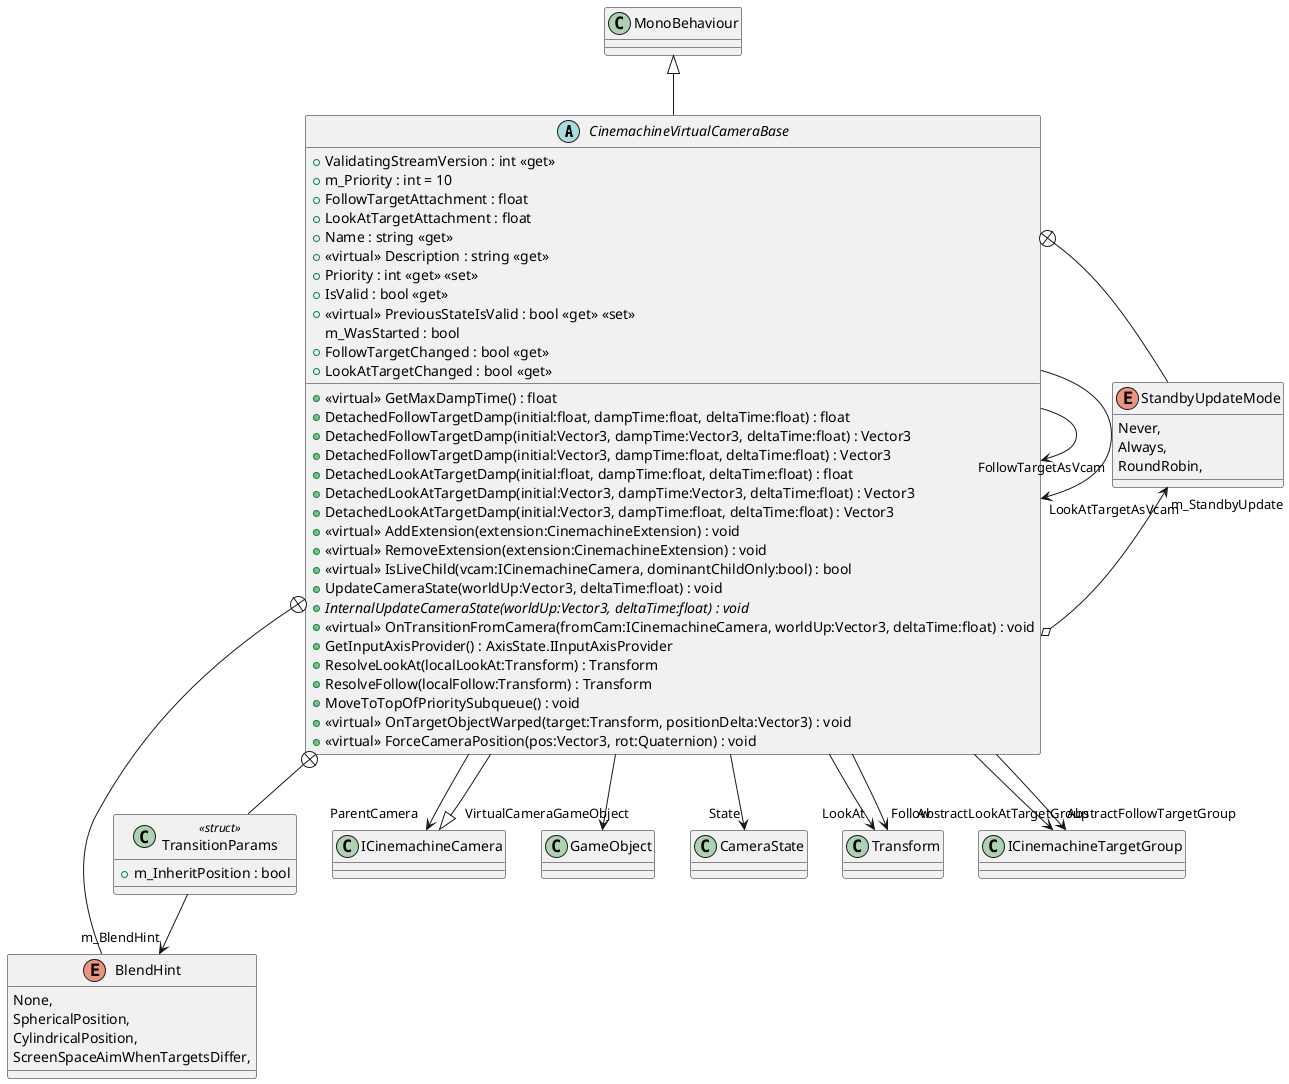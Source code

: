 @startuml
abstract class CinemachineVirtualCameraBase {
    + ValidatingStreamVersion : int <<get>>
    + m_Priority : int = 10
    + FollowTargetAttachment : float
    + LookAtTargetAttachment : float
    + <<virtual>> GetMaxDampTime() : float
    + DetachedFollowTargetDamp(initial:float, dampTime:float, deltaTime:float) : float
    + DetachedFollowTargetDamp(initial:Vector3, dampTime:Vector3, deltaTime:float) : Vector3
    + DetachedFollowTargetDamp(initial:Vector3, dampTime:float, deltaTime:float) : Vector3
    + DetachedLookAtTargetDamp(initial:float, dampTime:float, deltaTime:float) : float
    + DetachedLookAtTargetDamp(initial:Vector3, dampTime:Vector3, deltaTime:float) : Vector3
    + DetachedLookAtTargetDamp(initial:Vector3, dampTime:float, deltaTime:float) : Vector3
    + <<virtual>> AddExtension(extension:CinemachineExtension) : void
    + <<virtual>> RemoveExtension(extension:CinemachineExtension) : void
    + Name : string <<get>>
    + <<virtual>> Description : string <<get>>
    + Priority : int <<get>> <<set>>
    + IsValid : bool <<get>>
    + <<virtual>> IsLiveChild(vcam:ICinemachineCamera, dominantChildOnly:bool) : bool
    + <<virtual>> PreviousStateIsValid : bool <<get>> <<set>>
    + UpdateCameraState(worldUp:Vector3, deltaTime:float) : void
    + {abstract} InternalUpdateCameraState(worldUp:Vector3, deltaTime:float) : void
    + <<virtual>> OnTransitionFromCamera(fromCam:ICinemachineCamera, worldUp:Vector3, deltaTime:float) : void
    m_WasStarted : bool
    + GetInputAxisProvider() : AxisState.IInputAxisProvider
    + ResolveLookAt(localLookAt:Transform) : Transform
    + ResolveFollow(localFollow:Transform) : Transform
    + MoveToTopOfPrioritySubqueue() : void
    + <<virtual>> OnTargetObjectWarped(target:Transform, positionDelta:Vector3) : void
    + <<virtual>> ForceCameraPosition(pos:Vector3, rot:Quaternion) : void
    + FollowTargetChanged : bool <<get>>
    + LookAtTargetChanged : bool <<get>>
}
enum StandbyUpdateMode {
    Never,
    Always,
    RoundRobin,
}
enum BlendHint {
    None,
    SphericalPosition,
    CylindricalPosition,
    ScreenSpaceAimWhenTargetsDiffer,
}
class TransitionParams <<struct>> {
    + m_InheritPosition : bool
}
MonoBehaviour <|-- CinemachineVirtualCameraBase
ICinemachineCamera <|-- CinemachineVirtualCameraBase
CinemachineVirtualCameraBase o-> "m_StandbyUpdate" StandbyUpdateMode
CinemachineVirtualCameraBase --> "VirtualCameraGameObject" GameObject
CinemachineVirtualCameraBase --> "State" CameraState
CinemachineVirtualCameraBase --> "ParentCamera" ICinemachineCamera
CinemachineVirtualCameraBase --> "LookAt" Transform
CinemachineVirtualCameraBase --> "Follow" Transform
CinemachineVirtualCameraBase --> "AbstractFollowTargetGroup" ICinemachineTargetGroup
CinemachineVirtualCameraBase --> "FollowTargetAsVcam" CinemachineVirtualCameraBase
CinemachineVirtualCameraBase --> "AbstractLookAtTargetGroup" ICinemachineTargetGroup
CinemachineVirtualCameraBase --> "LookAtTargetAsVcam" CinemachineVirtualCameraBase
CinemachineVirtualCameraBase +-- StandbyUpdateMode
CinemachineVirtualCameraBase +-- BlendHint
CinemachineVirtualCameraBase +-- TransitionParams
TransitionParams --> "m_BlendHint" BlendHint
@enduml
